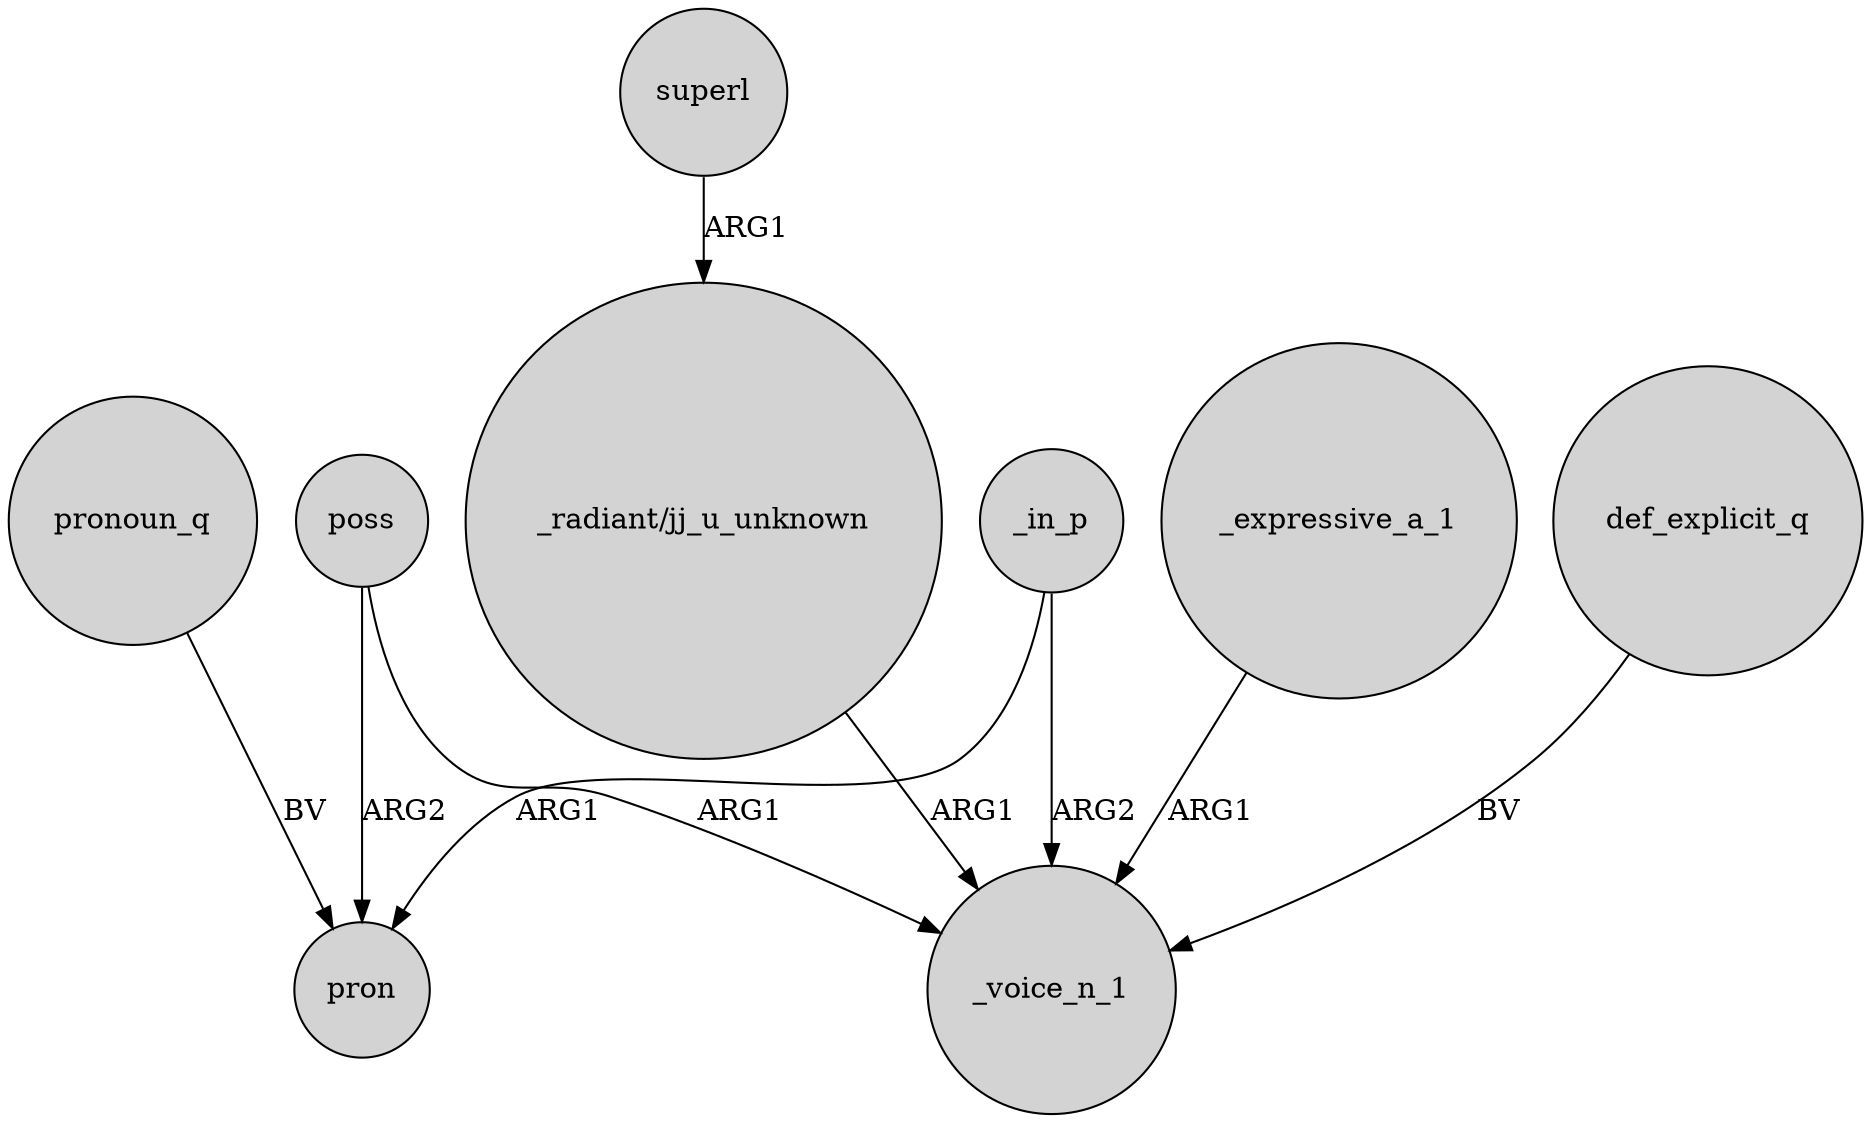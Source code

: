 digraph {
	node [shape=circle style=filled]
	poss -> _voice_n_1 [label=ARG1]
	_in_p -> pron [label=ARG1]
	"_radiant/jj_u_unknown" -> _voice_n_1 [label=ARG1]
	poss -> pron [label=ARG2]
	_expressive_a_1 -> _voice_n_1 [label=ARG1]
	def_explicit_q -> _voice_n_1 [label=BV]
	_in_p -> _voice_n_1 [label=ARG2]
	superl -> "_radiant/jj_u_unknown" [label=ARG1]
	pronoun_q -> pron [label=BV]
}
